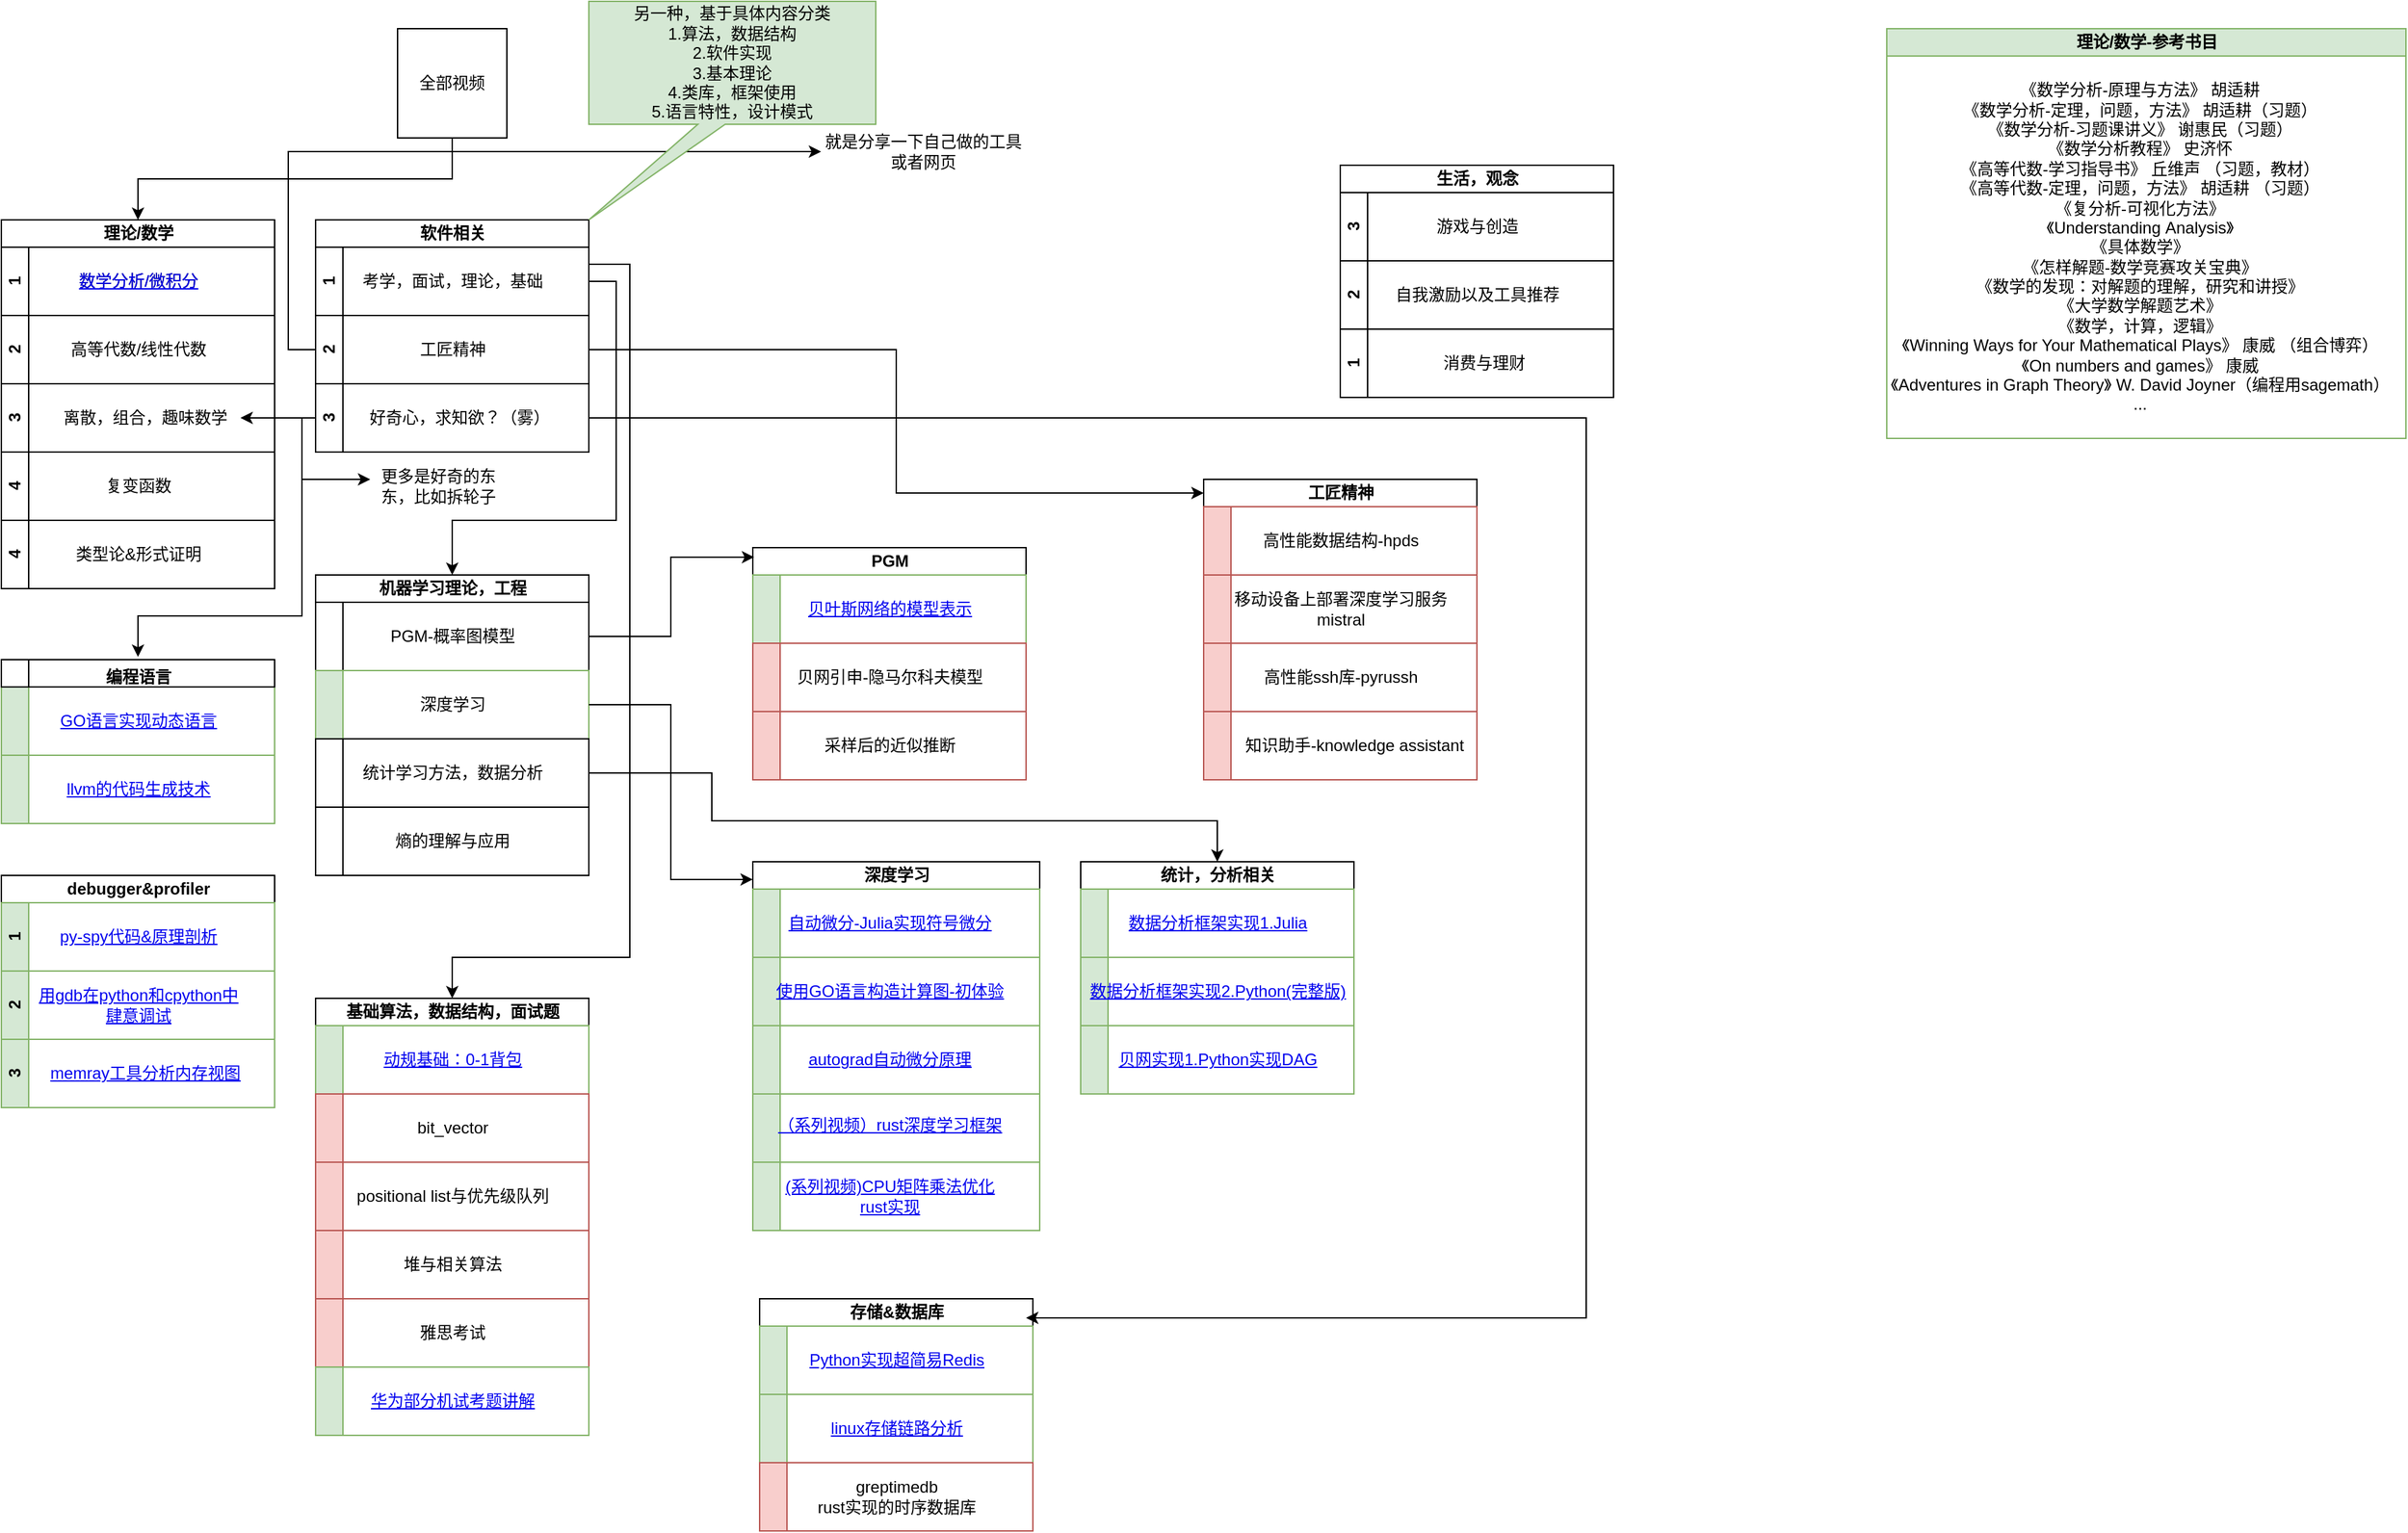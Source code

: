 <mxfile version="26.0.16" pages="5">
  <diagram id="NwGpluzZfBLq9LY4LFKO" name="小飒的总览">
    <mxGraphModel dx="1093" dy="614" grid="1" gridSize="10" guides="1" tooltips="1" connect="1" arrows="1" fold="1" page="1" pageScale="1" pageWidth="2339" pageHeight="3300" math="0" shadow="0">
      <root>
        <mxCell id="0" />
        <mxCell id="1" parent="0" />
        <mxCell id="8-7b5ulnc9BxNWWt8EDz-7" style="edgeStyle=orthogonalEdgeStyle;rounded=0;orthogonalLoop=1;jettySize=auto;html=1;exitX=0.5;exitY=1;exitDx=0;exitDy=0;entryX=0.5;entryY=0;entryDx=0;entryDy=0;" parent="1" source="8-7b5ulnc9BxNWWt8EDz-1" target="8-7b5ulnc9BxNWWt8EDz-2" edge="1">
          <mxGeometry relative="1" as="geometry" />
        </mxCell>
        <mxCell id="8-7b5ulnc9BxNWWt8EDz-1" value="全部视频" style="whiteSpace=wrap;html=1;aspect=fixed;" parent="1" vertex="1">
          <mxGeometry x="400" y="40" width="80" height="80" as="geometry" />
        </mxCell>
        <mxCell id="8-7b5ulnc9BxNWWt8EDz-2" value="理论/数学" style="swimlane;html=1;childLayout=stackLayout;resizeParent=1;resizeParentMax=0;horizontal=1;startSize=20;horizontalStack=0;" parent="1" vertex="1">
          <mxGeometry x="110" y="180" width="200" height="170" as="geometry">
            <mxRectangle x="110" y="180" width="80" height="20" as="alternateBounds" />
          </mxGeometry>
        </mxCell>
        <mxCell id="8-7b5ulnc9BxNWWt8EDz-5" value="3" style="swimlane;html=1;startSize=20;horizontal=0;" parent="8-7b5ulnc9BxNWWt8EDz-2" vertex="1">
          <mxGeometry y="20" width="200" height="50" as="geometry" />
        </mxCell>
        <mxCell id="5zsLjc5uwQKFEbnbnq62-4" value="数学分析/微积分" style="text;html=1;align=center;verticalAlign=middle;resizable=0;points=[];autosize=1;" parent="8-7b5ulnc9BxNWWt8EDz-5" vertex="1">
          <mxGeometry x="50" y="15" width="100" height="20" as="geometry" />
        </mxCell>
        <mxCell id="8-7b5ulnc9BxNWWt8EDz-4" value="2" style="swimlane;html=1;startSize=20;horizontal=0;" parent="8-7b5ulnc9BxNWWt8EDz-2" vertex="1">
          <mxGeometry y="70" width="200" height="50" as="geometry" />
        </mxCell>
        <mxCell id="5zsLjc5uwQKFEbnbnq62-6" value="高等代数/线性代数" style="text;html=1;align=center;verticalAlign=middle;resizable=0;points=[];autosize=1;" parent="8-7b5ulnc9BxNWWt8EDz-4" vertex="1">
          <mxGeometry x="45" y="15" width="110" height="20" as="geometry" />
        </mxCell>
        <mxCell id="aSM2XhxC3ORgOG6r9dh8-21" value="1" style="swimlane;html=1;startSize=20;horizontal=0;" parent="8-7b5ulnc9BxNWWt8EDz-4" vertex="1">
          <mxGeometry y="-50" width="200" height="50" as="geometry" />
        </mxCell>
        <mxCell id="aSM2XhxC3ORgOG6r9dh8-22" value="&lt;a href=&quot;data:page/id,3H9gWlur2JMa4de04QZ2&quot;&gt;数学分析/微积分&lt;/a&gt;" style="text;html=1;align=center;verticalAlign=middle;resizable=0;points=[];autosize=1;" parent="aSM2XhxC3ORgOG6r9dh8-21" vertex="1">
          <mxGeometry x="45" y="10" width="110" height="30" as="geometry" />
        </mxCell>
        <mxCell id="8-7b5ulnc9BxNWWt8EDz-3" value="3" style="swimlane;html=1;startSize=20;horizontal=0;" parent="8-7b5ulnc9BxNWWt8EDz-2" vertex="1">
          <mxGeometry y="120" width="200" height="50" as="geometry" />
        </mxCell>
        <mxCell id="5zsLjc5uwQKFEbnbnq62-7" value="离散，组合，趣味数学" style="text;html=1;align=center;verticalAlign=middle;resizable=0;points=[];autosize=1;" parent="8-7b5ulnc9BxNWWt8EDz-3" vertex="1">
          <mxGeometry x="35" y="15" width="140" height="20" as="geometry" />
        </mxCell>
        <mxCell id="aSM2XhxC3ORgOG6r9dh8-1" value="软件相关" style="swimlane;html=1;childLayout=stackLayout;resizeParent=1;resizeParentMax=0;horizontal=1;startSize=20;horizontalStack=0;" parent="1" vertex="1">
          <mxGeometry x="340" y="180" width="200" height="170" as="geometry" />
        </mxCell>
        <mxCell id="aSM2XhxC3ORgOG6r9dh8-2" value="1" style="swimlane;html=1;startSize=20;horizontal=0;" parent="aSM2XhxC3ORgOG6r9dh8-1" vertex="1">
          <mxGeometry y="20" width="200" height="50" as="geometry" />
        </mxCell>
        <mxCell id="aSM2XhxC3ORgOG6r9dh8-3" value="考学，面试，理论，基础" style="text;html=1;align=center;verticalAlign=middle;resizable=0;points=[];autosize=1;" parent="aSM2XhxC3ORgOG6r9dh8-2" vertex="1">
          <mxGeometry x="25" y="15" width="150" height="20" as="geometry" />
        </mxCell>
        <mxCell id="aSM2XhxC3ORgOG6r9dh8-4" value="2" style="swimlane;html=1;startSize=20;horizontal=0;" parent="aSM2XhxC3ORgOG6r9dh8-1" vertex="1">
          <mxGeometry y="70" width="200" height="50" as="geometry" />
        </mxCell>
        <mxCell id="aSM2XhxC3ORgOG6r9dh8-5" value="工匠精神" style="text;html=1;align=center;verticalAlign=middle;resizable=0;points=[];autosize=1;" parent="aSM2XhxC3ORgOG6r9dh8-4" vertex="1">
          <mxGeometry x="70" y="15" width="60" height="20" as="geometry" />
        </mxCell>
        <mxCell id="aSM2XhxC3ORgOG6r9dh8-6" value="3" style="swimlane;html=1;startSize=20;horizontal=0;" parent="aSM2XhxC3ORgOG6r9dh8-1" vertex="1">
          <mxGeometry y="120" width="200" height="50" as="geometry" />
        </mxCell>
        <mxCell id="aSM2XhxC3ORgOG6r9dh8-7" value="好奇心，求知欲？（雾）" style="text;html=1;align=center;verticalAlign=middle;resizable=0;points=[];autosize=1;" parent="aSM2XhxC3ORgOG6r9dh8-6" vertex="1">
          <mxGeometry x="30" y="15" width="150" height="20" as="geometry" />
        </mxCell>
        <mxCell id="aSM2XhxC3ORgOG6r9dh8-8" value="生活，观念" style="swimlane;html=1;childLayout=stackLayout;resizeParent=1;resizeParentMax=0;horizontal=1;startSize=20;horizontalStack=0;" parent="1" vertex="1">
          <mxGeometry x="1090" y="140" width="200" height="170" as="geometry" />
        </mxCell>
        <mxCell id="aSM2XhxC3ORgOG6r9dh8-9" value="3" style="swimlane;html=1;startSize=20;horizontal=0;" parent="aSM2XhxC3ORgOG6r9dh8-8" vertex="1">
          <mxGeometry y="20" width="200" height="50" as="geometry" />
        </mxCell>
        <mxCell id="aSM2XhxC3ORgOG6r9dh8-10" value="游戏与创造" style="text;html=1;align=center;verticalAlign=middle;resizable=0;points=[];autosize=1;" parent="aSM2XhxC3ORgOG6r9dh8-9" vertex="1">
          <mxGeometry x="60" y="15" width="80" height="20" as="geometry" />
        </mxCell>
        <mxCell id="aSM2XhxC3ORgOG6r9dh8-11" value="2" style="swimlane;html=1;startSize=20;horizontal=0;" parent="aSM2XhxC3ORgOG6r9dh8-8" vertex="1">
          <mxGeometry y="70" width="200" height="50" as="geometry" />
        </mxCell>
        <mxCell id="aSM2XhxC3ORgOG6r9dh8-12" value="自我激励以及工具推荐" style="text;html=1;align=center;verticalAlign=middle;resizable=0;points=[];autosize=1;" parent="aSM2XhxC3ORgOG6r9dh8-11" vertex="1">
          <mxGeometry x="30" y="15" width="140" height="20" as="geometry" />
        </mxCell>
        <mxCell id="aSM2XhxC3ORgOG6r9dh8-13" value="1" style="swimlane;html=1;startSize=20;horizontal=0;" parent="aSM2XhxC3ORgOG6r9dh8-8" vertex="1">
          <mxGeometry y="120" width="200" height="50" as="geometry" />
        </mxCell>
        <mxCell id="aSM2XhxC3ORgOG6r9dh8-14" value="消费与理财" style="text;html=1;align=center;verticalAlign=middle;resizable=0;points=[];autosize=1;" parent="aSM2XhxC3ORgOG6r9dh8-13" vertex="1">
          <mxGeometry x="65" y="15" width="80" height="20" as="geometry" />
        </mxCell>
        <mxCell id="aSM2XhxC3ORgOG6r9dh8-25" value="4" style="swimlane;html=1;startSize=20;horizontal=0;" parent="1" vertex="1">
          <mxGeometry x="110" y="350" width="200" height="50" as="geometry" />
        </mxCell>
        <mxCell id="aSM2XhxC3ORgOG6r9dh8-26" value="复变函数" style="text;html=1;align=center;verticalAlign=middle;resizable=0;points=[];autosize=1;" parent="aSM2XhxC3ORgOG6r9dh8-25" vertex="1">
          <mxGeometry x="70" y="15" width="60" height="20" as="geometry" />
        </mxCell>
        <mxCell id="aSM2XhxC3ORgOG6r9dh8-57" value="理论/数学-参考书目" style="swimlane;startSize=20;strokeColor=#82b366;fillColor=#d5e8d4;html=1;" parent="1" vertex="1">
          <mxGeometry x="1490" y="40" width="380" height="300" as="geometry" />
        </mxCell>
        <mxCell id="aSM2XhxC3ORgOG6r9dh8-58" value="《数学分析-原理与方法》 胡适耕&lt;br&gt;《数学分析-定理，问题，方法》 胡适耕（习题）&lt;br&gt;《数学分析-习题课讲义》 谢惠民（习题）&lt;br&gt;《数学分析教程》 史济怀&lt;br&gt;《高等代数-学习指导书》 丘维声 （习题，教材）&lt;br&gt;《高等代数-定理，问题，方法》 胡适耕 （习题）&lt;br&gt;《复分析-可视化方法》&lt;br&gt;《&lt;span&gt;Understanding&amp;nbsp;&lt;/span&gt;&lt;span&gt;Analysis&lt;/span&gt;》&lt;br&gt;《具体数学》&lt;br&gt;《怎样解题-数学竞赛攻关宝典》&lt;br&gt;《数学的发现：对解题的理解，研究和讲授》&lt;br&gt;《大学数学解题艺术》&lt;br&gt;《数学，计算，逻辑》&lt;br&gt;《Winning Ways for Your Mathematical Plays》 康威 （组合博弈）&lt;br&gt;《On numbers and games》 康威&lt;br&gt;《Adventures in Graph Theory》 W. David Joyner（编程用sagemath）&lt;br&gt;..." style="text;html=1;align=center;verticalAlign=middle;resizable=0;points=[];autosize=1;" parent="aSM2XhxC3ORgOG6r9dh8-57" vertex="1">
          <mxGeometry x="-10" y="40" width="390" height="240" as="geometry" />
        </mxCell>
        <mxCell id="aSM2XhxC3ORgOG6r9dh8-63" value="就是分享一下自己做的工具或者网页" style="text;html=1;strokeColor=none;fillColor=none;align=center;verticalAlign=middle;whiteSpace=wrap;rounded=0;startSize=20;" parent="1" vertex="1">
          <mxGeometry x="710" y="110" width="150" height="40" as="geometry" />
        </mxCell>
        <mxCell id="aSM2XhxC3ORgOG6r9dh8-66" style="edgeStyle=orthogonalEdgeStyle;rounded=0;orthogonalLoop=1;jettySize=auto;html=1;startSize=20;entryX=0;entryY=0.5;entryDx=0;entryDy=0;" parent="1" source="aSM2XhxC3ORgOG6r9dh8-4" target="aSM2XhxC3ORgOG6r9dh8-63" edge="1">
          <mxGeometry relative="1" as="geometry">
            <mxPoint x="700" y="120" as="targetPoint" />
            <Array as="points">
              <mxPoint x="320" y="275" />
              <mxPoint x="320" y="130" />
            </Array>
          </mxGeometry>
        </mxCell>
        <mxCell id="aSM2XhxC3ORgOG6r9dh8-70" value="机器学习理论，工程" style="swimlane;html=1;childLayout=stackLayout;resizeParent=1;resizeParentMax=0;horizontal=1;startSize=20;horizontalStack=0;" parent="1" vertex="1">
          <mxGeometry x="340" y="440" width="200" height="170" as="geometry" />
        </mxCell>
        <mxCell id="aSM2XhxC3ORgOG6r9dh8-71" value="" style="swimlane;html=1;startSize=20;horizontal=0;" parent="aSM2XhxC3ORgOG6r9dh8-70" vertex="1">
          <mxGeometry y="20" width="200" height="50" as="geometry" />
        </mxCell>
        <mxCell id="aSM2XhxC3ORgOG6r9dh8-72" value="PGM-概率图模型" style="text;html=1;align=center;verticalAlign=middle;resizable=0;points=[];autosize=1;" parent="aSM2XhxC3ORgOG6r9dh8-71" vertex="1">
          <mxGeometry x="45" y="15" width="110" height="20" as="geometry" />
        </mxCell>
        <mxCell id="aSM2XhxC3ORgOG6r9dh8-73" value="" style="swimlane;html=1;startSize=20;horizontal=0;fillColor=#d5e8d4;strokeColor=#82b366;" parent="aSM2XhxC3ORgOG6r9dh8-70" vertex="1">
          <mxGeometry y="70" width="200" height="50" as="geometry" />
        </mxCell>
        <mxCell id="aSM2XhxC3ORgOG6r9dh8-74" value="深度学习" style="text;html=1;align=center;verticalAlign=middle;resizable=0;points=[];autosize=1;" parent="aSM2XhxC3ORgOG6r9dh8-73" vertex="1">
          <mxGeometry x="70" y="15" width="60" height="20" as="geometry" />
        </mxCell>
        <mxCell id="aSM2XhxC3ORgOG6r9dh8-75" value="" style="swimlane;html=1;startSize=20;horizontal=0;" parent="aSM2XhxC3ORgOG6r9dh8-70" vertex="1">
          <mxGeometry y="120" width="200" height="50" as="geometry" />
        </mxCell>
        <mxCell id="aSM2XhxC3ORgOG6r9dh8-86" value="统计学习方法，数据分析" style="text;html=1;align=center;verticalAlign=middle;resizable=0;points=[];autosize=1;" parent="aSM2XhxC3ORgOG6r9dh8-75" vertex="1">
          <mxGeometry x="25" y="15" width="150" height="20" as="geometry" />
        </mxCell>
        <mxCell id="aSM2XhxC3ORgOG6r9dh8-84" style="edgeStyle=orthogonalEdgeStyle;rounded=0;orthogonalLoop=1;jettySize=auto;html=1;exitX=0;exitY=0.5;exitDx=0;exitDy=0;startSize=20;" parent="1" source="aSM2XhxC3ORgOG6r9dh8-6" target="aSM2XhxC3ORgOG6r9dh8-85" edge="1">
          <mxGeometry relative="1" as="geometry">
            <mxPoint x="400" y="370" as="targetPoint" />
            <Array as="points">
              <mxPoint x="330" y="325" />
              <mxPoint x="330" y="370" />
            </Array>
          </mxGeometry>
        </mxCell>
        <mxCell id="aSM2XhxC3ORgOG6r9dh8-85" value="更多是好奇的东东，比如拆轮子" style="text;html=1;strokeColor=none;fillColor=none;align=center;verticalAlign=middle;whiteSpace=wrap;rounded=0;" parent="1" vertex="1">
          <mxGeometry x="380" y="360" width="100" height="30" as="geometry" />
        </mxCell>
        <mxCell id="aSM2XhxC3ORgOG6r9dh8-87" value="PGM" style="swimlane;html=1;childLayout=stackLayout;resizeParent=1;resizeParentMax=0;horizontal=1;startSize=20;horizontalStack=0;" parent="1" vertex="1">
          <mxGeometry x="660" y="420" width="200" height="170" as="geometry" />
        </mxCell>
        <mxCell id="aSM2XhxC3ORgOG6r9dh8-88" value="" style="swimlane;html=1;startSize=20;horizontal=0;fillColor=#d5e8d4;strokeColor=#82b366;" parent="aSM2XhxC3ORgOG6r9dh8-87" vertex="1">
          <mxGeometry y="20" width="200" height="50" as="geometry" />
        </mxCell>
        <mxCell id="aSM2XhxC3ORgOG6r9dh8-89" value="&lt;a href=&quot;https://www.bilibili.com/video/BV1AQ4y1P7Da/&quot;&gt;贝叶斯网络的模型表示&lt;/a&gt;" style="text;html=1;align=center;verticalAlign=middle;resizable=0;points=[];autosize=1;" parent="aSM2XhxC3ORgOG6r9dh8-88" vertex="1">
          <mxGeometry x="30" y="15" width="140" height="20" as="geometry" />
        </mxCell>
        <mxCell id="aSM2XhxC3ORgOG6r9dh8-90" value="" style="swimlane;html=1;startSize=20;horizontal=0;fillColor=#f8cecc;strokeColor=#b85450;" parent="aSM2XhxC3ORgOG6r9dh8-87" vertex="1">
          <mxGeometry y="70" width="200" height="50" as="geometry" />
        </mxCell>
        <mxCell id="aSM2XhxC3ORgOG6r9dh8-91" value="贝网引申-隐马尔科夫模型" style="text;html=1;align=center;verticalAlign=middle;resizable=0;points=[];autosize=1;" parent="aSM2XhxC3ORgOG6r9dh8-90" vertex="1">
          <mxGeometry x="25" y="15" width="150" height="20" as="geometry" />
        </mxCell>
        <mxCell id="aSM2XhxC3ORgOG6r9dh8-92" value="" style="swimlane;html=1;startSize=20;horizontal=0;fillColor=#f8cecc;strokeColor=#b85450;" parent="aSM2XhxC3ORgOG6r9dh8-87" vertex="1">
          <mxGeometry y="120" width="200" height="50" as="geometry" />
        </mxCell>
        <mxCell id="aSM2XhxC3ORgOG6r9dh8-93" value="采样后的近似推断" style="text;html=1;align=center;verticalAlign=middle;resizable=0;points=[];autosize=1;" parent="aSM2XhxC3ORgOG6r9dh8-92" vertex="1">
          <mxGeometry x="45" y="15" width="110" height="20" as="geometry" />
        </mxCell>
        <mxCell id="aSM2XhxC3ORgOG6r9dh8-94" style="edgeStyle=orthogonalEdgeStyle;rounded=0;orthogonalLoop=1;jettySize=auto;html=1;exitX=1;exitY=0.5;exitDx=0;exitDy=0;entryX=0.005;entryY=0.041;entryDx=0;entryDy=0;entryPerimeter=0;startSize=20;" parent="1" source="aSM2XhxC3ORgOG6r9dh8-71" target="aSM2XhxC3ORgOG6r9dh8-87" edge="1">
          <mxGeometry relative="1" as="geometry" />
        </mxCell>
        <mxCell id="aSM2XhxC3ORgOG6r9dh8-96" style="edgeStyle=orthogonalEdgeStyle;rounded=0;orthogonalLoop=1;jettySize=auto;html=1;exitX=1;exitY=0.5;exitDx=0;exitDy=0;entryX=0.5;entryY=0;entryDx=0;entryDy=0;startSize=20;" parent="1" source="aSM2XhxC3ORgOG6r9dh8-2" target="aSM2XhxC3ORgOG6r9dh8-70" edge="1">
          <mxGeometry relative="1" as="geometry">
            <Array as="points">
              <mxPoint x="560" y="225" />
              <mxPoint x="560" y="400" />
              <mxPoint x="440" y="400" />
            </Array>
          </mxGeometry>
        </mxCell>
        <mxCell id="aSM2XhxC3ORgOG6r9dh8-105" value="另一种，基于具体内容分类&lt;br&gt;1.算法，数据结构&lt;br&gt;2.软件实现&lt;br&gt;3.基本理论&lt;br&gt;4.类库，框架使用&lt;br&gt;5.语言特性，设计模式" style="shape=callout;whiteSpace=wrap;html=1;perimeter=calloutPerimeter;startSize=20;strokeColor=#82b366;fillColor=#d5e8d4;position2=0;base=20;size=70;position=0.38;" parent="1" vertex="1">
          <mxGeometry x="540" y="20" width="210" height="160" as="geometry" />
        </mxCell>
        <mxCell id="aSM2XhxC3ORgOG6r9dh8-107" style="edgeStyle=orthogonalEdgeStyle;rounded=0;orthogonalLoop=1;jettySize=auto;html=1;exitX=1;exitY=0.5;exitDx=0;exitDy=0;startSize=20;entryX=0;entryY=0.059;entryDx=0;entryDy=0;entryPerimeter=0;" parent="1" source="aSM2XhxC3ORgOG6r9dh8-73" target="aSM2XhxC3ORgOG6r9dh8-115" edge="1">
          <mxGeometry relative="1" as="geometry">
            <mxPoint x="600" y="670" as="targetPoint" />
          </mxGeometry>
        </mxCell>
        <mxCell id="aSM2XhxC3ORgOG6r9dh8-115" value="深度学习" style="swimlane;html=1;childLayout=stackLayout;resizeParent=1;resizeParentMax=0;horizontal=1;startSize=20;horizontalStack=0;" parent="1" vertex="1">
          <mxGeometry x="660" y="650" width="210" height="220" as="geometry" />
        </mxCell>
        <mxCell id="aSM2XhxC3ORgOG6r9dh8-116" value="" style="swimlane;html=1;startSize=20;horizontal=0;fillColor=#d5e8d4;strokeColor=#82b366;" parent="aSM2XhxC3ORgOG6r9dh8-115" vertex="1">
          <mxGeometry y="20" width="210" height="50" as="geometry" />
        </mxCell>
        <mxCell id="aSM2XhxC3ORgOG6r9dh8-117" value="&lt;a href=&quot;https://www.bilibili.com/video/BV1VX4y157gG/&quot;&gt;自动微分-Julia实现符号微分&lt;/a&gt;" style="text;html=1;align=center;verticalAlign=middle;resizable=0;points=[];autosize=1;" parent="aSM2XhxC3ORgOG6r9dh8-116" vertex="1">
          <mxGeometry x="15" y="10" width="170" height="30" as="geometry" />
        </mxCell>
        <mxCell id="aSM2XhxC3ORgOG6r9dh8-118" value="" style="swimlane;html=1;startSize=20;horizontal=0;fillColor=#d5e8d4;strokeColor=#82b366;" parent="aSM2XhxC3ORgOG6r9dh8-115" vertex="1">
          <mxGeometry y="70" width="210" height="50" as="geometry" />
        </mxCell>
        <UserObject label="&lt;a href=&quot;https://www.bilibili.com/video/BV1D64y1S7Zn/?spm_id_from=333.139.search.video_card.click&amp;amp;vd_source=d9b5b41044517f2b6d7225069dd1acb3&quot;&gt;使用GO语言构造计算图-初体验&lt;/a&gt;" id="aSM2XhxC3ORgOG6r9dh8-119">
          <mxCell style="text;html=1;align=center;verticalAlign=middle;resizable=0;points=[];autosize=1;" parent="aSM2XhxC3ORgOG6r9dh8-118" vertex="1">
            <mxGeometry x="5" y="10" width="190" height="30" as="geometry" />
          </mxCell>
        </UserObject>
        <mxCell id="aSM2XhxC3ORgOG6r9dh8-120" value="" style="swimlane;html=1;startSize=20;horizontal=0;fillColor=#d5e8d4;strokeColor=#82b366;" parent="aSM2XhxC3ORgOG6r9dh8-115" vertex="1">
          <mxGeometry y="120" width="210" height="100" as="geometry" />
        </mxCell>
        <mxCell id="aSM2XhxC3ORgOG6r9dh8-121" value="&lt;a href=&quot;https://www.bilibili.com/video/BV1vg411N7Dn/?spm_id_from=333.139.search.video_card.click&amp;amp;vd_source=d9b5b41044517f2b6d7225069dd1acb3&quot;&gt;autograd自动微分原理&lt;/a&gt;" style="text;html=1;align=center;verticalAlign=middle;resizable=0;points=[];autosize=1;" parent="aSM2XhxC3ORgOG6r9dh8-120" vertex="1">
          <mxGeometry x="30" y="10" width="140" height="30" as="geometry" />
        </mxCell>
        <mxCell id="aSM2XhxC3ORgOG6r9dh8-133" value="" style="swimlane;html=1;startSize=20;horizontal=0;fillColor=#d5e8d4;strokeColor=#82b366;" parent="aSM2XhxC3ORgOG6r9dh8-120" vertex="1">
          <mxGeometry y="50" width="210" height="50" as="geometry" />
        </mxCell>
        <mxCell id="aSM2XhxC3ORgOG6r9dh8-122" style="edgeStyle=orthogonalEdgeStyle;rounded=0;orthogonalLoop=1;jettySize=auto;html=1;exitX=1;exitY=0.5;exitDx=0;exitDy=0;startSize=20;" parent="1" source="aSM2XhxC3ORgOG6r9dh8-75" edge="1">
          <mxGeometry relative="1" as="geometry">
            <mxPoint x="1000" y="650" as="targetPoint" />
            <Array as="points">
              <mxPoint x="630" y="585" />
              <mxPoint x="630" y="620" />
              <mxPoint x="1000" y="620" />
            </Array>
          </mxGeometry>
        </mxCell>
        <mxCell id="aSM2XhxC3ORgOG6r9dh8-123" value="统计，分析相关" style="swimlane;html=1;childLayout=stackLayout;resizeParent=1;resizeParentMax=0;horizontal=1;startSize=20;horizontalStack=0;" parent="1" vertex="1">
          <mxGeometry x="900" y="650" width="200" height="170" as="geometry" />
        </mxCell>
        <mxCell id="aSM2XhxC3ORgOG6r9dh8-124" value="" style="swimlane;html=1;startSize=20;horizontal=0;fillColor=#d5e8d4;strokeColor=#82b366;" parent="aSM2XhxC3ORgOG6r9dh8-123" vertex="1">
          <mxGeometry y="20" width="200" height="50" as="geometry" />
        </mxCell>
        <mxCell id="aSM2XhxC3ORgOG6r9dh8-125" value="&lt;a href=&quot;https://www.bilibili.com/video/BV1Cy4y167uS/&quot;&gt;数据分析框架实现1.Julia&lt;/a&gt;" style="text;html=1;align=center;verticalAlign=middle;resizable=0;points=[];autosize=1;" parent="aSM2XhxC3ORgOG6r9dh8-124" vertex="1">
          <mxGeometry x="25" y="15" width="150" height="20" as="geometry" />
        </mxCell>
        <mxCell id="aSM2XhxC3ORgOG6r9dh8-126" value="" style="swimlane;html=1;startSize=20;horizontal=0;fillColor=#d5e8d4;strokeColor=#82b366;" parent="aSM2XhxC3ORgOG6r9dh8-123" vertex="1">
          <mxGeometry y="70" width="200" height="50" as="geometry" />
        </mxCell>
        <mxCell id="aSM2XhxC3ORgOG6r9dh8-127" value="&lt;a href=&quot;https://www.bilibili.com/video/BV1kU4y1p7Kt/&quot;&gt;数据分析框架实现2.Python(完整版)&lt;/a&gt;" style="text;html=1;align=center;verticalAlign=middle;resizable=0;points=[];autosize=1;" parent="aSM2XhxC3ORgOG6r9dh8-126" vertex="1">
          <mxGeometry y="15" width="200" height="20" as="geometry" />
        </mxCell>
        <mxCell id="aSM2XhxC3ORgOG6r9dh8-128" value="" style="swimlane;html=1;startSize=20;horizontal=0;fillColor=#d5e8d4;strokeColor=#82b366;" parent="aSM2XhxC3ORgOG6r9dh8-123" vertex="1">
          <mxGeometry y="120" width="200" height="50" as="geometry" />
        </mxCell>
        <mxCell id="aSM2XhxC3ORgOG6r9dh8-129" value="&lt;a href=&quot;https://www.bilibili.com/video/BV1Ab4y1R7Uk/&quot;&gt;贝网实现1.Python实现DAG&lt;/a&gt;" style="text;html=1;align=center;verticalAlign=middle;resizable=0;points=[];autosize=1;" parent="aSM2XhxC3ORgOG6r9dh8-128" vertex="1">
          <mxGeometry x="20" y="15" width="160" height="20" as="geometry" />
        </mxCell>
        <mxCell id="aSM2XhxC3ORgOG6r9dh8-135" value="" style="swimlane;html=1;startSize=20;horizontal=0;fillColor=#d5e8d4;strokeColor=#82b366;" parent="1" vertex="1">
          <mxGeometry x="660" y="870" width="210" height="50" as="geometry" />
        </mxCell>
        <mxCell id="aSM2XhxC3ORgOG6r9dh8-136" value="&lt;a href=&quot;data:page/id,_qoTuvj7T3ZKzZG26kI7&quot;&gt;(系列视频)CPU矩阵乘法优化&lt;br&gt;rust实现&lt;/a&gt;" style="text;html=1;align=center;verticalAlign=middle;resizable=0;points=[];autosize=1;" parent="aSM2XhxC3ORgOG6r9dh8-135" vertex="1">
          <mxGeometry x="10" y="5" width="180" height="40" as="geometry" />
        </mxCell>
        <mxCell id="aSM2XhxC3ORgOG6r9dh8-137" value="基础算法，数据结构，面试题" style="swimlane;html=1;childLayout=stackLayout;resizeParent=1;resizeParentMax=0;horizontal=1;startSize=20;horizontalStack=0;" parent="1" vertex="1">
          <mxGeometry x="340" y="750" width="200" height="170" as="geometry" />
        </mxCell>
        <mxCell id="aSM2XhxC3ORgOG6r9dh8-138" value="" style="swimlane;html=1;startSize=20;horizontal=0;fillColor=#d5e8d4;strokeColor=#82b366;" parent="aSM2XhxC3ORgOG6r9dh8-137" vertex="1">
          <mxGeometry y="20" width="200" height="50" as="geometry" />
        </mxCell>
        <mxCell id="aSM2XhxC3ORgOG6r9dh8-139" value="&lt;a href=&quot;https://www.bilibili.com/video/BV1ty4y127rP/&quot;&gt;动规基础：0-1背包&lt;/a&gt;" style="text;html=1;align=center;verticalAlign=middle;resizable=0;points=[];autosize=1;" parent="aSM2XhxC3ORgOG6r9dh8-138" vertex="1">
          <mxGeometry x="40" y="15" width="120" height="20" as="geometry" />
        </mxCell>
        <mxCell id="aSM2XhxC3ORgOG6r9dh8-140" value="" style="swimlane;html=1;startSize=20;horizontal=0;fillColor=#f8cecc;strokeColor=#b85450;" parent="aSM2XhxC3ORgOG6r9dh8-137" vertex="1">
          <mxGeometry y="70" width="200" height="50" as="geometry" />
        </mxCell>
        <mxCell id="aSM2XhxC3ORgOG6r9dh8-141" value="bit_vector" style="text;html=1;align=center;verticalAlign=middle;resizable=0;points=[];autosize=1;" parent="aSM2XhxC3ORgOG6r9dh8-140" vertex="1">
          <mxGeometry x="60" y="10" width="80" height="30" as="geometry" />
        </mxCell>
        <mxCell id="aSM2XhxC3ORgOG6r9dh8-142" value="" style="swimlane;html=1;startSize=20;horizontal=0;fillColor=#f8cecc;strokeColor=#b85450;" parent="aSM2XhxC3ORgOG6r9dh8-137" vertex="1">
          <mxGeometry y="120" width="200" height="50" as="geometry" />
        </mxCell>
        <mxCell id="aSM2XhxC3ORgOG6r9dh8-143" value="positional list与优先级队列" style="text;html=1;align=center;verticalAlign=middle;resizable=0;points=[];autosize=1;" parent="aSM2XhxC3ORgOG6r9dh8-142" vertex="1">
          <mxGeometry x="20" y="15" width="160" height="20" as="geometry" />
        </mxCell>
        <mxCell id="aSM2XhxC3ORgOG6r9dh8-144" style="edgeStyle=orthogonalEdgeStyle;rounded=0;orthogonalLoop=1;jettySize=auto;html=1;exitX=1;exitY=0.25;exitDx=0;exitDy=0;startSize=20;entryX=0.5;entryY=0;entryDx=0;entryDy=0;" parent="1" source="aSM2XhxC3ORgOG6r9dh8-2" target="aSM2XhxC3ORgOG6r9dh8-137" edge="1">
          <mxGeometry relative="1" as="geometry">
            <mxPoint x="580" y="630" as="targetPoint" />
            <Array as="points">
              <mxPoint x="570" y="213" />
              <mxPoint x="570" y="720" />
              <mxPoint x="440" y="720" />
            </Array>
          </mxGeometry>
        </mxCell>
        <mxCell id="aSM2XhxC3ORgOG6r9dh8-145" value="" style="swimlane;html=1;startSize=20;horizontal=0;fillColor=#f8cecc;strokeColor=#b85450;" parent="1" vertex="1">
          <mxGeometry x="340" y="920" width="200" height="50" as="geometry" />
        </mxCell>
        <mxCell id="aSM2XhxC3ORgOG6r9dh8-146" value="堆与相关算法" style="text;html=1;align=center;verticalAlign=middle;resizable=0;points=[];autosize=1;" parent="aSM2XhxC3ORgOG6r9dh8-145" vertex="1">
          <mxGeometry x="55" y="15" width="90" height="20" as="geometry" />
        </mxCell>
        <mxCell id="aSM2XhxC3ORgOG6r9dh8-147" value="" style="swimlane;html=1;startSize=20;horizontal=0;fillColor=#f8cecc;strokeColor=#b85450;" parent="1" vertex="1">
          <mxGeometry x="340" y="970" width="200" height="100" as="geometry" />
        </mxCell>
        <mxCell id="aSM2XhxC3ORgOG6r9dh8-148" value="雅思考试" style="text;html=1;align=center;verticalAlign=middle;resizable=0;points=[];autosize=1;" parent="aSM2XhxC3ORgOG6r9dh8-147" vertex="1">
          <mxGeometry x="65" y="10" width="70" height="30" as="geometry" />
        </mxCell>
        <mxCell id="aSM2XhxC3ORgOG6r9dh8-149" value="" style="swimlane;html=1;startSize=20;horizontal=0;fillColor=#d5e8d4;strokeColor=#82b366;" parent="aSM2XhxC3ORgOG6r9dh8-147" vertex="1">
          <mxGeometry y="50" width="200" height="50" as="geometry" />
        </mxCell>
        <mxCell id="aSM2XhxC3ORgOG6r9dh8-150" value="&lt;a href=&quot;https://www.bilibili.com/video/BV1Cy4y147Ya&quot;&gt;华为部分机试考题讲解&lt;/a&gt;" style="text;html=1;align=center;verticalAlign=middle;resizable=0;points=[];autosize=1;" parent="aSM2XhxC3ORgOG6r9dh8-149" vertex="1">
          <mxGeometry x="30" y="15" width="140" height="20" as="geometry" />
        </mxCell>
        <mxCell id="aSM2XhxC3ORgOG6r9dh8-151" value="工匠精神" style="swimlane;html=1;childLayout=stackLayout;resizeParent=1;resizeParentMax=0;horizontal=1;startSize=20;horizontalStack=0;" parent="1" vertex="1">
          <mxGeometry x="990" y="370" width="200" height="170" as="geometry" />
        </mxCell>
        <mxCell id="aSM2XhxC3ORgOG6r9dh8-152" value="" style="swimlane;html=1;startSize=20;horizontal=0;fillColor=#f8cecc;strokeColor=#b85450;" parent="aSM2XhxC3ORgOG6r9dh8-151" vertex="1">
          <mxGeometry y="20" width="200" height="50" as="geometry" />
        </mxCell>
        <mxCell id="aSM2XhxC3ORgOG6r9dh8-153" value="高性能数据结构-hpds" style="text;html=1;align=center;verticalAlign=middle;resizable=0;points=[];autosize=1;" parent="aSM2XhxC3ORgOG6r9dh8-152" vertex="1">
          <mxGeometry x="30" y="10" width="140" height="30" as="geometry" />
        </mxCell>
        <mxCell id="aSM2XhxC3ORgOG6r9dh8-154" value="" style="swimlane;html=1;startSize=20;horizontal=0;fillColor=#f8cecc;strokeColor=#b85450;" parent="aSM2XhxC3ORgOG6r9dh8-151" vertex="1">
          <mxGeometry y="70" width="200" height="50" as="geometry" />
        </mxCell>
        <mxCell id="aSM2XhxC3ORgOG6r9dh8-155" value="移动设备上部署深度学习服务&lt;div&gt;mistral&lt;/div&gt;" style="text;html=1;align=center;verticalAlign=middle;resizable=0;points=[];autosize=1;" parent="aSM2XhxC3ORgOG6r9dh8-154" vertex="1">
          <mxGeometry x="10" y="5" width="180" height="40" as="geometry" />
        </mxCell>
        <mxCell id="aSM2XhxC3ORgOG6r9dh8-156" value="" style="swimlane;html=1;startSize=20;horizontal=0;fillColor=#f8cecc;strokeColor=#b85450;" parent="aSM2XhxC3ORgOG6r9dh8-151" vertex="1">
          <mxGeometry y="120" width="200" height="50" as="geometry" />
        </mxCell>
        <mxCell id="aSM2XhxC3ORgOG6r9dh8-157" value="高性能ssh库-pyrussh" style="text;html=1;align=center;verticalAlign=middle;resizable=0;points=[];autosize=1;" parent="aSM2XhxC3ORgOG6r9dh8-156" vertex="1">
          <mxGeometry x="30" y="10" width="140" height="30" as="geometry" />
        </mxCell>
        <mxCell id="aSM2XhxC3ORgOG6r9dh8-159" value="" style="swimlane;html=1;startSize=20;horizontal=0;fillColor=#f8cecc;strokeColor=#b85450;" parent="1" vertex="1">
          <mxGeometry x="990" y="540" width="200" height="50" as="geometry" />
        </mxCell>
        <mxCell id="aSM2XhxC3ORgOG6r9dh8-160" value="知识助手-knowledge assistant" style="text;html=1;align=center;verticalAlign=middle;resizable=0;points=[];autosize=1;" parent="aSM2XhxC3ORgOG6r9dh8-159" vertex="1">
          <mxGeometry x="20" y="10" width="180" height="30" as="geometry" />
        </mxCell>
        <mxCell id="aSM2XhxC3ORgOG6r9dh8-161" style="edgeStyle=orthogonalEdgeStyle;rounded=0;orthogonalLoop=1;jettySize=auto;html=1;exitX=1;exitY=0.5;exitDx=0;exitDy=0;entryX=0;entryY=0.059;entryDx=0;entryDy=0;entryPerimeter=0;startSize=20;" parent="1" source="aSM2XhxC3ORgOG6r9dh8-4" target="aSM2XhxC3ORgOG6r9dh8-151" edge="1">
          <mxGeometry relative="1" as="geometry" />
        </mxCell>
        <mxCell id="aSM2XhxC3ORgOG6r9dh8-162" value="存储&amp;amp;数据库" style="swimlane;html=1;childLayout=stackLayout;resizeParent=1;resizeParentMax=0;horizontal=1;startSize=20;horizontalStack=0;" parent="1" vertex="1">
          <mxGeometry x="665" y="970" width="200" height="120" as="geometry" />
        </mxCell>
        <mxCell id="aSM2XhxC3ORgOG6r9dh8-163" value="" style="swimlane;html=1;startSize=20;horizontal=0;fillColor=#d5e8d4;strokeColor=#82b366;" parent="aSM2XhxC3ORgOG6r9dh8-162" vertex="1">
          <mxGeometry y="20" width="200" height="50" as="geometry" />
        </mxCell>
        <mxCell id="aSM2XhxC3ORgOG6r9dh8-164" value="&lt;a href=&quot;https://www.bilibili.com/video/BV1k5411L7qp/&quot;&gt;Python实现超简易Redis&lt;/a&gt;" style="text;html=1;align=center;verticalAlign=middle;resizable=0;points=[];autosize=1;" parent="aSM2XhxC3ORgOG6r9dh8-163" vertex="1">
          <mxGeometry x="30" y="15" width="140" height="20" as="geometry" />
        </mxCell>
        <mxCell id="aSM2XhxC3ORgOG6r9dh8-167" value="" style="swimlane;html=1;startSize=20;horizontal=0;fillColor=#d5e8d4;strokeColor=#82b366;" parent="aSM2XhxC3ORgOG6r9dh8-162" vertex="1">
          <mxGeometry y="70" width="200" height="50" as="geometry" />
        </mxCell>
        <mxCell id="aSM2XhxC3ORgOG6r9dh8-168" value="&lt;a href=&quot;https://www.bilibili.com/video/BV1xp421Q7v1/?spm_id_from=333.139.search.video_card.click&amp;amp;vd_source=d9b5b41044517f2b6d7225069dd1acb3&quot;&gt;linux存储链路分析&lt;/a&gt;" style="text;html=1;align=center;verticalAlign=middle;resizable=0;points=[];autosize=1;" parent="aSM2XhxC3ORgOG6r9dh8-167" vertex="1">
          <mxGeometry x="40" y="10" width="120" height="30" as="geometry" />
        </mxCell>
        <mxCell id="aSM2XhxC3ORgOG6r9dh8-169" style="edgeStyle=orthogonalEdgeStyle;rounded=0;orthogonalLoop=1;jettySize=auto;html=1;startSize=20;" parent="1" source="aSM2XhxC3ORgOG6r9dh8-6" edge="1">
          <mxGeometry relative="1" as="geometry">
            <mxPoint x="860" y="984" as="targetPoint" />
            <Array as="points">
              <mxPoint x="1270" y="325" />
              <mxPoint x="1270" y="984" />
            </Array>
          </mxGeometry>
        </mxCell>
        <mxCell id="Shvu4YWxr-FJeHMnObYx-1" value="" style="swimlane;html=1;startSize=20;horizontal=0;" parent="1" vertex="1">
          <mxGeometry x="340" y="610" width="200" height="50" as="geometry" />
        </mxCell>
        <mxCell id="Shvu4YWxr-FJeHMnObYx-2" value="熵的理解与应用" style="text;html=1;align=center;verticalAlign=middle;resizable=0;points=[];autosize=1;" parent="Shvu4YWxr-FJeHMnObYx-1" vertex="1">
          <mxGeometry x="45" y="10" width="110" height="30" as="geometry" />
        </mxCell>
        <mxCell id="OIYVgTEPkVOZjoUmLnA9-1" value="&lt;a href=&quot;data:page/id,_qoTuvj7T3ZKzZG26kI7&quot;&gt;（系列视频）rust深度学习框架&lt;/a&gt;" style="text;html=1;align=center;verticalAlign=middle;resizable=0;points=[];autosize=1;strokeColor=none;fillColor=none;" parent="1" vertex="1">
          <mxGeometry x="665" y="828" width="190" height="30" as="geometry" />
        </mxCell>
        <mxCell id="5zIqAw0_EFlqoFY7K3ze-1" value="" style="swimlane;html=1;startSize=20;horizontal=0;fillColor=#f8cecc;strokeColor=#b85450;" parent="1" vertex="1">
          <mxGeometry x="665" y="1090" width="200" height="50" as="geometry" />
        </mxCell>
        <mxCell id="5zIqAw0_EFlqoFY7K3ze-2" value="greptimedb&lt;br&gt;rust实现的时序数据库" style="text;html=1;align=center;verticalAlign=middle;resizable=0;points=[];autosize=1;" parent="5zIqAw0_EFlqoFY7K3ze-1" vertex="1">
          <mxGeometry x="30" y="5" width="140" height="40" as="geometry" />
        </mxCell>
        <mxCell id="LlXBF_Pi8jF_vwee4acf-1" value="4" style="swimlane;html=1;startSize=20;horizontal=0;" parent="1" vertex="1">
          <mxGeometry x="110" y="400" width="200" height="50" as="geometry" />
        </mxCell>
        <mxCell id="LlXBF_Pi8jF_vwee4acf-2" value="类型论&amp;amp;形式证明" style="text;html=1;align=center;verticalAlign=middle;resizable=0;points=[];autosize=1;" parent="LlXBF_Pi8jF_vwee4acf-1" vertex="1">
          <mxGeometry x="40" y="10" width="120" height="30" as="geometry" />
        </mxCell>
        <mxCell id="5WfVIgUbOYIgvU3OuALV-3" value="" style="swimlane;html=1;startSize=20;horizontal=0;fillColor=#d5e8d4;strokeColor=#82b366;" parent="1" vertex="1">
          <mxGeometry x="110" y="522" width="200" height="50" as="geometry" />
        </mxCell>
        <mxCell id="5WfVIgUbOYIgvU3OuALV-4" value="&lt;a href=&quot;https://interpreterbook.com/&quot;&gt;GO语言实现动态语言&lt;/a&gt;" style="text;html=1;align=center;verticalAlign=middle;resizable=0;points=[];autosize=1;" parent="5WfVIgUbOYIgvU3OuALV-3" vertex="1">
          <mxGeometry x="30" y="10" width="140" height="30" as="geometry" />
        </mxCell>
        <mxCell id="5WfVIgUbOYIgvU3OuALV-5" value="" style="swimlane;html=1;startSize=20;horizontal=0;" parent="1" vertex="1">
          <mxGeometry x="110" y="502" width="200" height="20" as="geometry" />
        </mxCell>
        <mxCell id="5WfVIgUbOYIgvU3OuALV-6" value="&lt;b&gt;编程语言&lt;/b&gt;" style="text;html=1;align=center;verticalAlign=middle;resizable=0;points=[];autosize=1;strokeColor=none;fillColor=none;" parent="1" vertex="1">
          <mxGeometry x="175" y="500" width="70" height="30" as="geometry" />
        </mxCell>
        <mxCell id="5WfVIgUbOYIgvU3OuALV-7" style="edgeStyle=orthogonalEdgeStyle;rounded=0;orthogonalLoop=1;jettySize=auto;html=1;" parent="1" target="5WfVIgUbOYIgvU3OuALV-6" edge="1">
          <mxGeometry relative="1" as="geometry">
            <mxPoint x="340" y="320" as="sourcePoint" />
            <Array as="points">
              <mxPoint x="330" y="325" />
              <mxPoint x="330" y="470" />
              <mxPoint x="210" y="470" />
            </Array>
          </mxGeometry>
        </mxCell>
        <mxCell id="5WfVIgUbOYIgvU3OuALV-8" value="" style="edgeStyle=orthogonalEdgeStyle;rounded=0;orthogonalLoop=1;jettySize=auto;html=1;" parent="1" source="aSM2XhxC3ORgOG6r9dh8-6" target="5zsLjc5uwQKFEbnbnq62-7" edge="1">
          <mxGeometry relative="1" as="geometry" />
        </mxCell>
        <mxCell id="gUN9Ih5rddzzzpQqh2TR-1" value="" style="swimlane;html=1;startSize=20;horizontal=0;fillColor=#d5e8d4;strokeColor=#82b366;" vertex="1" parent="1">
          <mxGeometry x="110" y="572" width="200" height="50" as="geometry" />
        </mxCell>
        <mxCell id="gUN9Ih5rddzzzpQqh2TR-2" value="&lt;a href=&quot;https://www.bilibili.com/video/BV1kj4114771/?vd_source=d9b5b41044517f2b6d7225069dd1acb3&quot;&gt;llvm的代码生成技术&lt;/a&gt;" style="text;html=1;align=center;verticalAlign=middle;resizable=0;points=[];autosize=1;" vertex="1" parent="gUN9Ih5rddzzzpQqh2TR-1">
          <mxGeometry x="35" y="10" width="130" height="30" as="geometry" />
        </mxCell>
        <mxCell id="tx5c9nl_B_ay3oO1e7vX-1" value="debugger&amp;amp;profiler" style="swimlane;html=1;childLayout=stackLayout;resizeParent=1;resizeParentMax=0;horizontal=1;startSize=20;horizontalStack=0;" vertex="1" parent="1">
          <mxGeometry x="110" y="660" width="200" height="170" as="geometry" />
        </mxCell>
        <mxCell id="tx5c9nl_B_ay3oO1e7vX-2" value="1" style="swimlane;html=1;startSize=20;horizontal=0;fillColor=#d5e8d4;strokeColor=#82b366;" vertex="1" parent="tx5c9nl_B_ay3oO1e7vX-1">
          <mxGeometry y="20" width="200" height="50" as="geometry" />
        </mxCell>
        <mxCell id="tx5c9nl_B_ay3oO1e7vX-3" value="&lt;a href=&quot;https://www.bilibili.com/video/BV1ox4y147EQ?vd_source=d9b5b41044517f2b6d7225069dd1acb3&amp;amp;spm_id_from=333.788.videopod.sections&quot;&gt;py-spy代码&amp;amp;原理剖析&lt;/a&gt;" style="text;html=1;align=center;verticalAlign=middle;resizable=0;points=[];autosize=1;" vertex="1" parent="tx5c9nl_B_ay3oO1e7vX-2">
          <mxGeometry x="30" y="10" width="140" height="30" as="geometry" />
        </mxCell>
        <mxCell id="tx5c9nl_B_ay3oO1e7vX-4" value="2" style="swimlane;html=1;startSize=20;horizontal=0;fillColor=#d5e8d4;strokeColor=#82b366;" vertex="1" parent="tx5c9nl_B_ay3oO1e7vX-1">
          <mxGeometry y="70" width="200" height="50" as="geometry" />
        </mxCell>
        <mxCell id="tx5c9nl_B_ay3oO1e7vX-5" value="&lt;a href=&quot;https://www.bilibili.com/video/BV11c411H7BY?vd_source=d9b5b41044517f2b6d7225069dd1acb3&amp;amp;spm_id_from=333.788.videopod.sections&quot;&gt;用gdb在python和cpython中&lt;/a&gt;&lt;div&gt;&lt;a href=&quot;https://www.bilibili.com/video/BV11c411H7BY?vd_source=d9b5b41044517f2b6d7225069dd1acb3&amp;amp;spm_id_from=333.788.videopod.sections&quot;&gt;肆意调试&lt;/a&gt;&lt;/div&gt;" style="text;html=1;align=center;verticalAlign=middle;resizable=0;points=[];autosize=1;" vertex="1" parent="tx5c9nl_B_ay3oO1e7vX-4">
          <mxGeometry x="15" y="5" width="170" height="40" as="geometry" />
        </mxCell>
        <mxCell id="tx5c9nl_B_ay3oO1e7vX-6" value="3" style="swimlane;html=1;startSize=20;horizontal=0;fillColor=#d5e8d4;strokeColor=#82b366;" vertex="1" parent="tx5c9nl_B_ay3oO1e7vX-1">
          <mxGeometry y="120" width="200" height="50" as="geometry" />
        </mxCell>
        <mxCell id="tx5c9nl_B_ay3oO1e7vX-7" value="&lt;a href=&quot;https://www.bilibili.com/video/BV1pm4y117TW?vd_source=d9b5b41044517f2b6d7225069dd1acb3&amp;amp;spm_id_from=333.788.videopod.sections&quot;&gt;memray工具分析内存视图&lt;/a&gt;" style="text;html=1;align=center;verticalAlign=middle;resizable=0;points=[];autosize=1;" vertex="1" parent="tx5c9nl_B_ay3oO1e7vX-6">
          <mxGeometry x="25" y="10" width="160" height="30" as="geometry" />
        </mxCell>
      </root>
    </mxGraphModel>
  </diagram>
  <diagram id="eG58fKcfLWwg1yVHmBJ_" name="数据结构">
    <mxGraphModel dx="1434" dy="746" grid="1" gridSize="10" guides="1" tooltips="1" connect="1" arrows="1" fold="1" page="1" pageScale="1" pageWidth="827" pageHeight="1169" math="0" shadow="0">
      <root>
        <mxCell id="0" />
        <mxCell id="1" parent="0" />
        <mxCell id="WNi3vlkDEZmR3Pd_FXns-1" value="高性能数据结构" style="swimlane;html=1;childLayout=stackLayout;resizeParent=1;resizeParentMax=0;horizontal=1;startSize=20;horizontalStack=0;" parent="1" vertex="1">
          <mxGeometry x="314" y="70" width="200" height="220" as="geometry" />
        </mxCell>
        <mxCell id="WNi3vlkDEZmR3Pd_FXns-2" value="" style="swimlane;html=1;startSize=20;horizontal=0;fillColor=#f8cecc;strokeColor=#b85450;" parent="WNi3vlkDEZmR3Pd_FXns-1" vertex="1">
          <mxGeometry y="20" width="200" height="50" as="geometry" />
        </mxCell>
        <mxCell id="WNi3vlkDEZmR3Pd_FXns-3" value="succinct ds: bit vector" style="text;html=1;align=center;verticalAlign=middle;resizable=0;points=[];autosize=1;" parent="WNi3vlkDEZmR3Pd_FXns-2" vertex="1">
          <mxGeometry x="30" y="10" width="140" height="30" as="geometry" />
        </mxCell>
        <mxCell id="WNi3vlkDEZmR3Pd_FXns-4" value="" style="swimlane;html=1;startSize=20;horizontal=0;fillColor=#f8cecc;strokeColor=#b85450;" parent="WNi3vlkDEZmR3Pd_FXns-1" vertex="1">
          <mxGeometry y="70" width="200" height="50" as="geometry" />
        </mxCell>
        <mxCell id="WNi3vlkDEZmR3Pd_FXns-5" value="succinct ds: 解释熵&amp;nbsp;" style="text;html=1;align=center;verticalAlign=middle;resizable=0;points=[];autosize=1;" parent="WNi3vlkDEZmR3Pd_FXns-4" vertex="1">
          <mxGeometry x="35" y="10" width="130" height="30" as="geometry" />
        </mxCell>
        <mxCell id="WNi3vlkDEZmR3Pd_FXns-6" value="" style="swimlane;html=1;startSize=20;horizontal=0;fillColor=#f8cecc;strokeColor=#b85450;" parent="WNi3vlkDEZmR3Pd_FXns-1" vertex="1">
          <mxGeometry y="120" width="200" height="50" as="geometry" />
        </mxCell>
        <mxCell id="WNi3vlkDEZmR3Pd_FXns-7" value="succinct ds: multi level prefix方法" style="text;html=1;align=center;verticalAlign=middle;resizable=0;points=[];autosize=1;" parent="WNi3vlkDEZmR3Pd_FXns-6" vertex="1">
          <mxGeometry x="6" y="10" width="200" height="30" as="geometry" />
        </mxCell>
        <mxCell id="WNi3vlkDEZmR3Pd_FXns-8" value="" style="swimlane;html=1;startSize=20;horizontal=0;fillColor=#f8cecc;strokeColor=#b85450;" parent="WNi3vlkDEZmR3Pd_FXns-1" vertex="1">
          <mxGeometry y="170" width="200" height="50" as="geometry" />
        </mxCell>
        <mxCell id="WNi3vlkDEZmR3Pd_FXns-9" value="succinct ds: four russian" style="text;html=1;align=center;verticalAlign=middle;resizable=0;points=[];autosize=1;" parent="WNi3vlkDEZmR3Pd_FXns-8" vertex="1">
          <mxGeometry x="31" y="10" width="150" height="30" as="geometry" />
        </mxCell>
      </root>
    </mxGraphModel>
  </diagram>
  <diagram id="_qoTuvj7T3ZKzZG26kI7" name="深度学习落地">
    <mxGraphModel dx="1434" dy="746" grid="1" gridSize="10" guides="1" tooltips="1" connect="1" arrows="1" fold="1" page="1" pageScale="1" pageWidth="2339" pageHeight="3300" math="0" shadow="0">
      <root>
        <mxCell id="0" />
        <mxCell id="1" parent="0" />
        <mxCell id="dJ5EUwl5ibKLIY5vtbmD-1" value="rust深度学习-candle框架" style="swimlane;html=1;childLayout=stackLayout;resizeParent=1;resizeParentMax=0;horizontal=1;startSize=20;horizontalStack=0;" vertex="1" parent="1">
          <mxGeometry x="60" y="70" width="205" height="170" as="geometry" />
        </mxCell>
        <mxCell id="dJ5EUwl5ibKLIY5vtbmD-2" value="" style="swimlane;html=1;startSize=20;horizontal=0;fillColor=#d5e8d4;strokeColor=#82b366;" vertex="1" parent="dJ5EUwl5ibKLIY5vtbmD-1">
          <mxGeometry y="20" width="205" height="50" as="geometry" />
        </mxCell>
        <UserObject label="&lt;a href=&quot;https://www.bilibili.com/video/BV1PRxseeEpq/?vd_source=d9b5b41044517f2b6d7225069dd1acb3&quot;&gt;candle_core：tensor&lt;/a&gt;" id="dJ5EUwl5ibKLIY5vtbmD-3">
          <mxCell style="text;html=1;align=center;verticalAlign=middle;resizable=0;points=[];autosize=1;" vertex="1" parent="dJ5EUwl5ibKLIY5vtbmD-2">
            <mxGeometry x="35" y="10" width="130" height="30" as="geometry" />
          </mxCell>
        </UserObject>
        <mxCell id="dJ5EUwl5ibKLIY5vtbmD-4" value="" style="swimlane;html=1;startSize=20;horizontal=0;fillColor=#d5e8d4;strokeColor=#82b366;" vertex="1" parent="dJ5EUwl5ibKLIY5vtbmD-1">
          <mxGeometry y="70" width="205" height="50" as="geometry" />
        </mxCell>
        <mxCell id="dJ5EUwl5ibKLIY5vtbmD-5" value="&lt;a href=&quot;https://www.bilibili.com/video/BV1BBcgeDEY3/?spm_id_from=333.139.homepage.video_card.click&amp;amp;vd_source=d9b5b41044517f2b6d7225069dd1acb3&quot;&gt;Candle模型加载：&lt;br&gt;零拷贝反序列化&lt;/a&gt;" style="text;html=1;align=center;verticalAlign=middle;resizable=0;points=[];autosize=1;" vertex="1" parent="dJ5EUwl5ibKLIY5vtbmD-4">
          <mxGeometry x="40" y="5" width="120" height="40" as="geometry" />
        </mxCell>
        <mxCell id="dJ5EUwl5ibKLIY5vtbmD-6" value="" style="swimlane;html=1;startSize=20;horizontal=0;fillColor=#d5e8d4;strokeColor=#82b366;" vertex="1" parent="dJ5EUwl5ibKLIY5vtbmD-1">
          <mxGeometry y="120" width="205" height="50" as="geometry" />
        </mxCell>
        <mxCell id="dJ5EUwl5ibKLIY5vtbmD-7" value="&lt;a href=&quot;https://www.bilibili.com/video/BV1s6r6YAEuC?spm_id_from=333.788.videopod.sections&amp;amp;vd_source=d9b5b41044517f2b6d7225069dd1acb3&quot;&gt;mmap系统调用&lt;/a&gt;" style="text;html=1;align=center;verticalAlign=middle;resizable=0;points=[];autosize=1;" vertex="1" parent="dJ5EUwl5ibKLIY5vtbmD-6">
          <mxGeometry x="50" y="10" width="100" height="30" as="geometry" />
        </mxCell>
        <mxCell id="67bvdzQaxXPbibDy18R5-1" value="" style="swimlane;html=1;startSize=20;horizontal=0;fillColor=#d5e8d4;strokeColor=#82b366;" vertex="1" parent="1">
          <mxGeometry x="60" y="240" width="205" height="50" as="geometry" />
        </mxCell>
        <mxCell id="67bvdzQaxXPbibDy18R5-2" value="&lt;a href=&quot;https://www.bilibili.com/video/BV1zRqBYgE5q?spm_id_from=333.788.videopod.sections&amp;amp;vd_source=d9b5b41044517f2b6d7225069dd1acb3&quot;&gt;模型实战：trocr&lt;/a&gt;" style="text;html=1;align=center;verticalAlign=middle;resizable=0;points=[];autosize=1;" vertex="1" parent="67bvdzQaxXPbibDy18R5-1">
          <mxGeometry x="45" y="10" width="110" height="30" as="geometry" />
        </mxCell>
        <mxCell id="lWQzygp1v-i7wziJNdoa-1" value="" style="swimlane;html=1;startSize=20;horizontal=0;fillColor=#d5e8d4;strokeColor=#82b366;" vertex="1" parent="1">
          <mxGeometry x="60" y="290" width="205" height="50" as="geometry" />
        </mxCell>
        <mxCell id="lWQzygp1v-i7wziJNdoa-2" value="&lt;a href=&quot;https://www.bilibili.com/video/BV1fwKsegEog?spm_id_from=333.788.videopod.sections&amp;amp;vd_source=d9b5b41044517f2b6d7225069dd1acb3&quot;&gt;在rust中调用cuda代码&lt;/a&gt;" style="text;html=1;align=center;verticalAlign=middle;resizable=0;points=[];autosize=1;" vertex="1" parent="lWQzygp1v-i7wziJNdoa-1">
          <mxGeometry x="30" y="10" width="140" height="30" as="geometry" />
        </mxCell>
        <mxCell id="cVShpnusL0uMqm6ImfGR-1" value="矩阵乘法实现&amp;amp;优化" style="swimlane;html=1;childLayout=stackLayout;resizeParent=1;resizeParentMax=0;horizontal=1;startSize=20;horizontalStack=0;" vertex="1" parent="1">
          <mxGeometry x="440" y="70" width="205" height="170" as="geometry" />
        </mxCell>
        <mxCell id="cVShpnusL0uMqm6ImfGR-2" value="" style="swimlane;html=1;startSize=20;horizontal=0;fillColor=#d5e8d4;strokeColor=#82b366;" vertex="1" parent="cVShpnusL0uMqm6ImfGR-1">
          <mxGeometry y="20" width="205" height="50" as="geometry" />
        </mxCell>
        <UserObject label="&lt;a href=&quot;https://www.bilibili.com/video/BV1PQz3YLEQm?spm_id_from=333.788.videopod.sections&amp;amp;vd_source=d9b5b41044517f2b6d7225069dd1acb3&quot;&gt;关于CPU缓存&lt;/a&gt;" id="cVShpnusL0uMqm6ImfGR-3">
          <mxCell style="text;html=1;align=center;verticalAlign=middle;resizable=0;points=[];autosize=1;" vertex="1" parent="cVShpnusL0uMqm6ImfGR-2">
            <mxGeometry x="50" y="10" width="100" height="30" as="geometry" />
          </mxCell>
        </UserObject>
        <mxCell id="cVShpnusL0uMqm6ImfGR-4" value="" style="swimlane;html=1;startSize=20;horizontal=0;fillColor=#d5e8d4;strokeColor=#82b366;" vertex="1" parent="cVShpnusL0uMqm6ImfGR-1">
          <mxGeometry y="70" width="205" height="50" as="geometry" />
        </mxCell>
        <mxCell id="cVShpnusL0uMqm6ImfGR-5" value="&lt;a href=&quot;https://www.bilibili.com/video/BV1gNUDYpEND?spm_id_from=333.788.videopod.sections&amp;amp;vd_source=d9b5b41044517f2b6d7225069dd1acb3&quot;&gt;业界最佳实践：gotoblas方法&lt;/a&gt;" style="text;html=1;align=center;verticalAlign=middle;resizable=0;points=[];autosize=1;" vertex="1" parent="cVShpnusL0uMqm6ImfGR-4">
          <mxGeometry x="10" y="10" width="180" height="30" as="geometry" />
        </mxCell>
        <mxCell id="cVShpnusL0uMqm6ImfGR-6" value="" style="swimlane;html=1;startSize=20;horizontal=0;fillColor=#d5e8d4;strokeColor=#82b366;" vertex="1" parent="cVShpnusL0uMqm6ImfGR-1">
          <mxGeometry y="120" width="205" height="50" as="geometry" />
        </mxCell>
        <mxCell id="cVShpnusL0uMqm6ImfGR-7" value="&lt;a href=&quot;https://www.bilibili.com/video/BV1ySq6YHEN1?spm_id_from=333.788.videopod.sections&amp;amp;vd_source=d9b5b41044517f2b6d7225069dd1acb3&quot;&gt;gotoblas分块原则&lt;/a&gt;" style="text;html=1;align=center;verticalAlign=middle;resizable=0;points=[];autosize=1;" vertex="1" parent="cVShpnusL0uMqm6ImfGR-6">
          <mxGeometry x="40" y="10" width="120" height="30" as="geometry" />
        </mxCell>
      </root>
    </mxGraphModel>
  </diagram>
  <diagram id="3H9gWlur2JMa4de04QZ2" name="数学基础">
    <mxGraphModel dx="1434" dy="746" grid="1" gridSize="10" guides="1" tooltips="1" connect="1" arrows="1" fold="1" page="1" pageScale="1" pageWidth="2339" pageHeight="3300" math="0" shadow="0">
      <root>
        <mxCell id="0" />
        <mxCell id="1" parent="0" />
        <mxCell id="9V2mt-CBlSgIa33c56qU-1" value="" style="swimlane;html=1;startSize=20;horizontal=0;fillColor=#d5e8d4;strokeColor=#82b366;" vertex="1" parent="1">
          <mxGeometry x="90" y="440" width="200" height="50" as="geometry">
            <mxRectangle x="90" y="440" width="50" height="40" as="alternateBounds" />
          </mxGeometry>
        </mxCell>
        <UserObject label="&lt;a href=&quot;https://www.bilibili.com/video/BV1mA411s73V/&quot;&gt;有理数基本性质&lt;/a&gt;" linkTarget="_blank" id="9V2mt-CBlSgIa33c56qU-2">
          <mxCell style="text;html=1;align=center;verticalAlign=middle;resizable=0;points=[];autosize=1;" vertex="1" parent="9V2mt-CBlSgIa33c56qU-1">
            <mxGeometry x="45" y="10" width="110" height="30" as="geometry" />
          </mxCell>
        </UserObject>
        <mxCell id="9V2mt-CBlSgIa33c56qU-3" value="" style="swimlane;html=1;startSize=20;horizontal=0;fillColor=#d5e8d4;strokeColor=#82b366;" vertex="1" parent="1">
          <mxGeometry x="90" y="490" width="200" height="50" as="geometry" />
        </mxCell>
        <UserObject label="&lt;a href=&quot;https://www.bilibili.com/video/BV1jt4y1k78K/&quot;&gt;有理数与稠密性质&lt;/a&gt;" linkTarget="_blank" id="9V2mt-CBlSgIa33c56qU-4">
          <mxCell style="text;html=1;align=center;verticalAlign=middle;resizable=0;points=[];autosize=1;" vertex="1" parent="9V2mt-CBlSgIa33c56qU-3">
            <mxGeometry x="40" y="10" width="120" height="30" as="geometry" />
          </mxCell>
        </UserObject>
        <mxCell id="9V2mt-CBlSgIa33c56qU-5" value="" style="swimlane;html=1;startSize=20;horizontal=0;fillColor=#d5e8d4;strokeColor=#82b366;" vertex="1" parent="1">
          <mxGeometry x="90" y="540" width="200" height="50" as="geometry" />
        </mxCell>
        <UserObject label="&lt;a href=&quot;https://www.bilibili.com/video/BV1QK411u7Ur/&quot;&gt;数列极限-1&lt;/a&gt;" linkTarget="_blank" id="9V2mt-CBlSgIa33c56qU-6">
          <mxCell style="text;html=1;align=center;verticalAlign=middle;resizable=0;points=[];autosize=1;" vertex="1" parent="9V2mt-CBlSgIa33c56qU-5">
            <mxGeometry x="60" y="10" width="80" height="30" as="geometry" />
          </mxCell>
        </UserObject>
        <mxCell id="9V2mt-CBlSgIa33c56qU-7" value="&lt;br&gt;" style="swimlane;html=1;startSize=20;horizontal=0;fillColor=#d5e8d4;strokeColor=#82b366;" vertex="1" parent="1">
          <mxGeometry x="90" y="590" width="200" height="50" as="geometry" />
        </mxCell>
        <UserObject label="&lt;a href=&quot;https://www.bilibili.com/video/BV1cT4y1T7se/&quot;&gt;数列极限-2&lt;/a&gt;" linkTarget="_blank" id="9V2mt-CBlSgIa33c56qU-8">
          <mxCell style="text;html=1;align=center;verticalAlign=middle;resizable=0;points=[];autosize=1;" vertex="1" parent="9V2mt-CBlSgIa33c56qU-7">
            <mxGeometry x="60" y="10" width="80" height="30" as="geometry" />
          </mxCell>
        </UserObject>
        <mxCell id="9V2mt-CBlSgIa33c56qU-9" value="" style="swimlane;html=1;startSize=20;horizontal=0;fillColor=#f8cecc;strokeColor=#b85450;" vertex="1" parent="9V2mt-CBlSgIa33c56qU-7">
          <mxGeometry y="50" width="200" height="50" as="geometry" />
        </mxCell>
        <UserObject label="上极限与下极限" linkTarget="_blank" id="9V2mt-CBlSgIa33c56qU-10">
          <mxCell style="text;html=1;align=center;verticalAlign=middle;resizable=0;points=[];autosize=1;" vertex="1" parent="9V2mt-CBlSgIa33c56qU-9">
            <mxGeometry x="50" y="15" width="100" height="20" as="geometry" />
          </mxCell>
        </UserObject>
        <mxCell id="9V2mt-CBlSgIa33c56qU-11" value="" style="swimlane;html=1;startSize=20;horizontal=0;fillColor=#f8cecc;strokeColor=#b85450;" vertex="1" parent="1">
          <mxGeometry x="90" y="690" width="200" height="50" as="geometry" />
        </mxCell>
        <UserObject label="连续性相关..." linkTarget="_blank" id="9V2mt-CBlSgIa33c56qU-12">
          <mxCell style="text;html=1;align=center;verticalAlign=middle;resizable=0;points=[];autosize=1;" vertex="1" parent="9V2mt-CBlSgIa33c56qU-11">
            <mxGeometry x="55" y="15" width="90" height="20" as="geometry" />
          </mxCell>
        </UserObject>
        <mxCell id="6fLppDaaEjz8j-SHTAdD-2" value="&lt;br&gt;" style="swimlane;html=1;startSize=20;horizontal=0;" vertex="1" parent="1">
          <mxGeometry x="90" y="410" width="200" height="30" as="geometry" />
        </mxCell>
        <mxCell id="6fLppDaaEjz8j-SHTAdD-4" value="数学分析" style="text;html=1;align=center;verticalAlign=middle;resizable=0;points=[];autosize=1;strokeColor=none;fillColor=none;" vertex="1" parent="1">
          <mxGeometry x="155" y="408" width="70" height="30" as="geometry" />
        </mxCell>
      </root>
    </mxGraphModel>
  </diagram>
  <diagram id="GAQNj6P_TDqH43ovD-o6" name="开源项目pr">
    <mxGraphModel dx="984" dy="553" grid="1" gridSize="10" guides="1" tooltips="1" connect="1" arrows="1" fold="1" page="1" pageScale="1" pageWidth="827" pageHeight="1169" math="0" shadow="0">
      <root>
        <mxCell id="0" />
        <mxCell id="1" parent="0" />
        <mxCell id="LyXU-1cJmxouUhHI45iC-1" value="greptimedb" style="swimlane;html=1;childLayout=stackLayout;resizeParent=1;resizeParentMax=0;horizontal=1;startSize=20;horizontalStack=0;" vertex="1" parent="1">
          <mxGeometry x="70" y="40" width="200" height="220" as="geometry" />
        </mxCell>
        <mxCell id="LyXU-1cJmxouUhHI45iC-2" value="1" style="swimlane;html=1;startSize=20;horizontal=0;fillColor=#f8cecc;strokeColor=#b85450;" vertex="1" parent="LyXU-1cJmxouUhHI45iC-1">
          <mxGeometry y="20" width="200" height="50" as="geometry" />
        </mxCell>
        <mxCell id="LyXU-1cJmxouUhHI45iC-3" value="时序数据库的存储结构" style="text;html=1;align=center;verticalAlign=middle;resizable=0;points=[];autosize=1;" vertex="1" parent="LyXU-1cJmxouUhHI45iC-2">
          <mxGeometry x="30" y="10" width="140" height="30" as="geometry" />
        </mxCell>
        <mxCell id="LyXU-1cJmxouUhHI45iC-4" value="2" style="swimlane;html=1;startSize=20;horizontal=0;fillColor=#f8cecc;strokeColor=#b85450;" vertex="1" parent="LyXU-1cJmxouUhHI45iC-1">
          <mxGeometry y="70" width="200" height="50" as="geometry" />
        </mxCell>
        <mxCell id="LyXU-1cJmxouUhHI45iC-5" value="数据排布和编码" style="text;html=1;align=center;verticalAlign=middle;resizable=0;points=[];autosize=1;" vertex="1" parent="LyXU-1cJmxouUhHI45iC-4">
          <mxGeometry x="45" y="10" width="110" height="30" as="geometry" />
        </mxCell>
        <mxCell id="LyXU-1cJmxouUhHI45iC-6" value="3" style="swimlane;html=1;startSize=20;horizontal=0;fillColor=#f8cecc;strokeColor=#b85450;" vertex="1" parent="LyXU-1cJmxouUhHI45iC-1">
          <mxGeometry y="120" width="200" height="50" as="geometry" />
        </mxCell>
        <mxCell id="LyXU-1cJmxouUhHI45iC-7" value="文件布局和索引设计" style="text;html=1;align=center;verticalAlign=middle;resizable=0;points=[];autosize=1;" vertex="1" parent="LyXU-1cJmxouUhHI45iC-6">
          <mxGeometry x="40" y="10" width="130" height="30" as="geometry" />
        </mxCell>
        <mxCell id="u34rcYJIn2_SGsEtbJ-d-1" value="3" style="swimlane;html=1;startSize=20;horizontal=0;fillColor=#f8cecc;strokeColor=#b85450;" vertex="1" parent="LyXU-1cJmxouUhHI45iC-1">
          <mxGeometry y="170" width="200" height="50" as="geometry" />
        </mxCell>
        <mxCell id="u34rcYJIn2_SGsEtbJ-d-2" value="参与开发的方法" style="text;html=1;align=center;verticalAlign=middle;resizable=0;points=[];autosize=1;" vertex="1" parent="u34rcYJIn2_SGsEtbJ-d-1">
          <mxGeometry x="50" y="10" width="110" height="30" as="geometry" />
        </mxCell>
      </root>
    </mxGraphModel>
  </diagram>
</mxfile>
